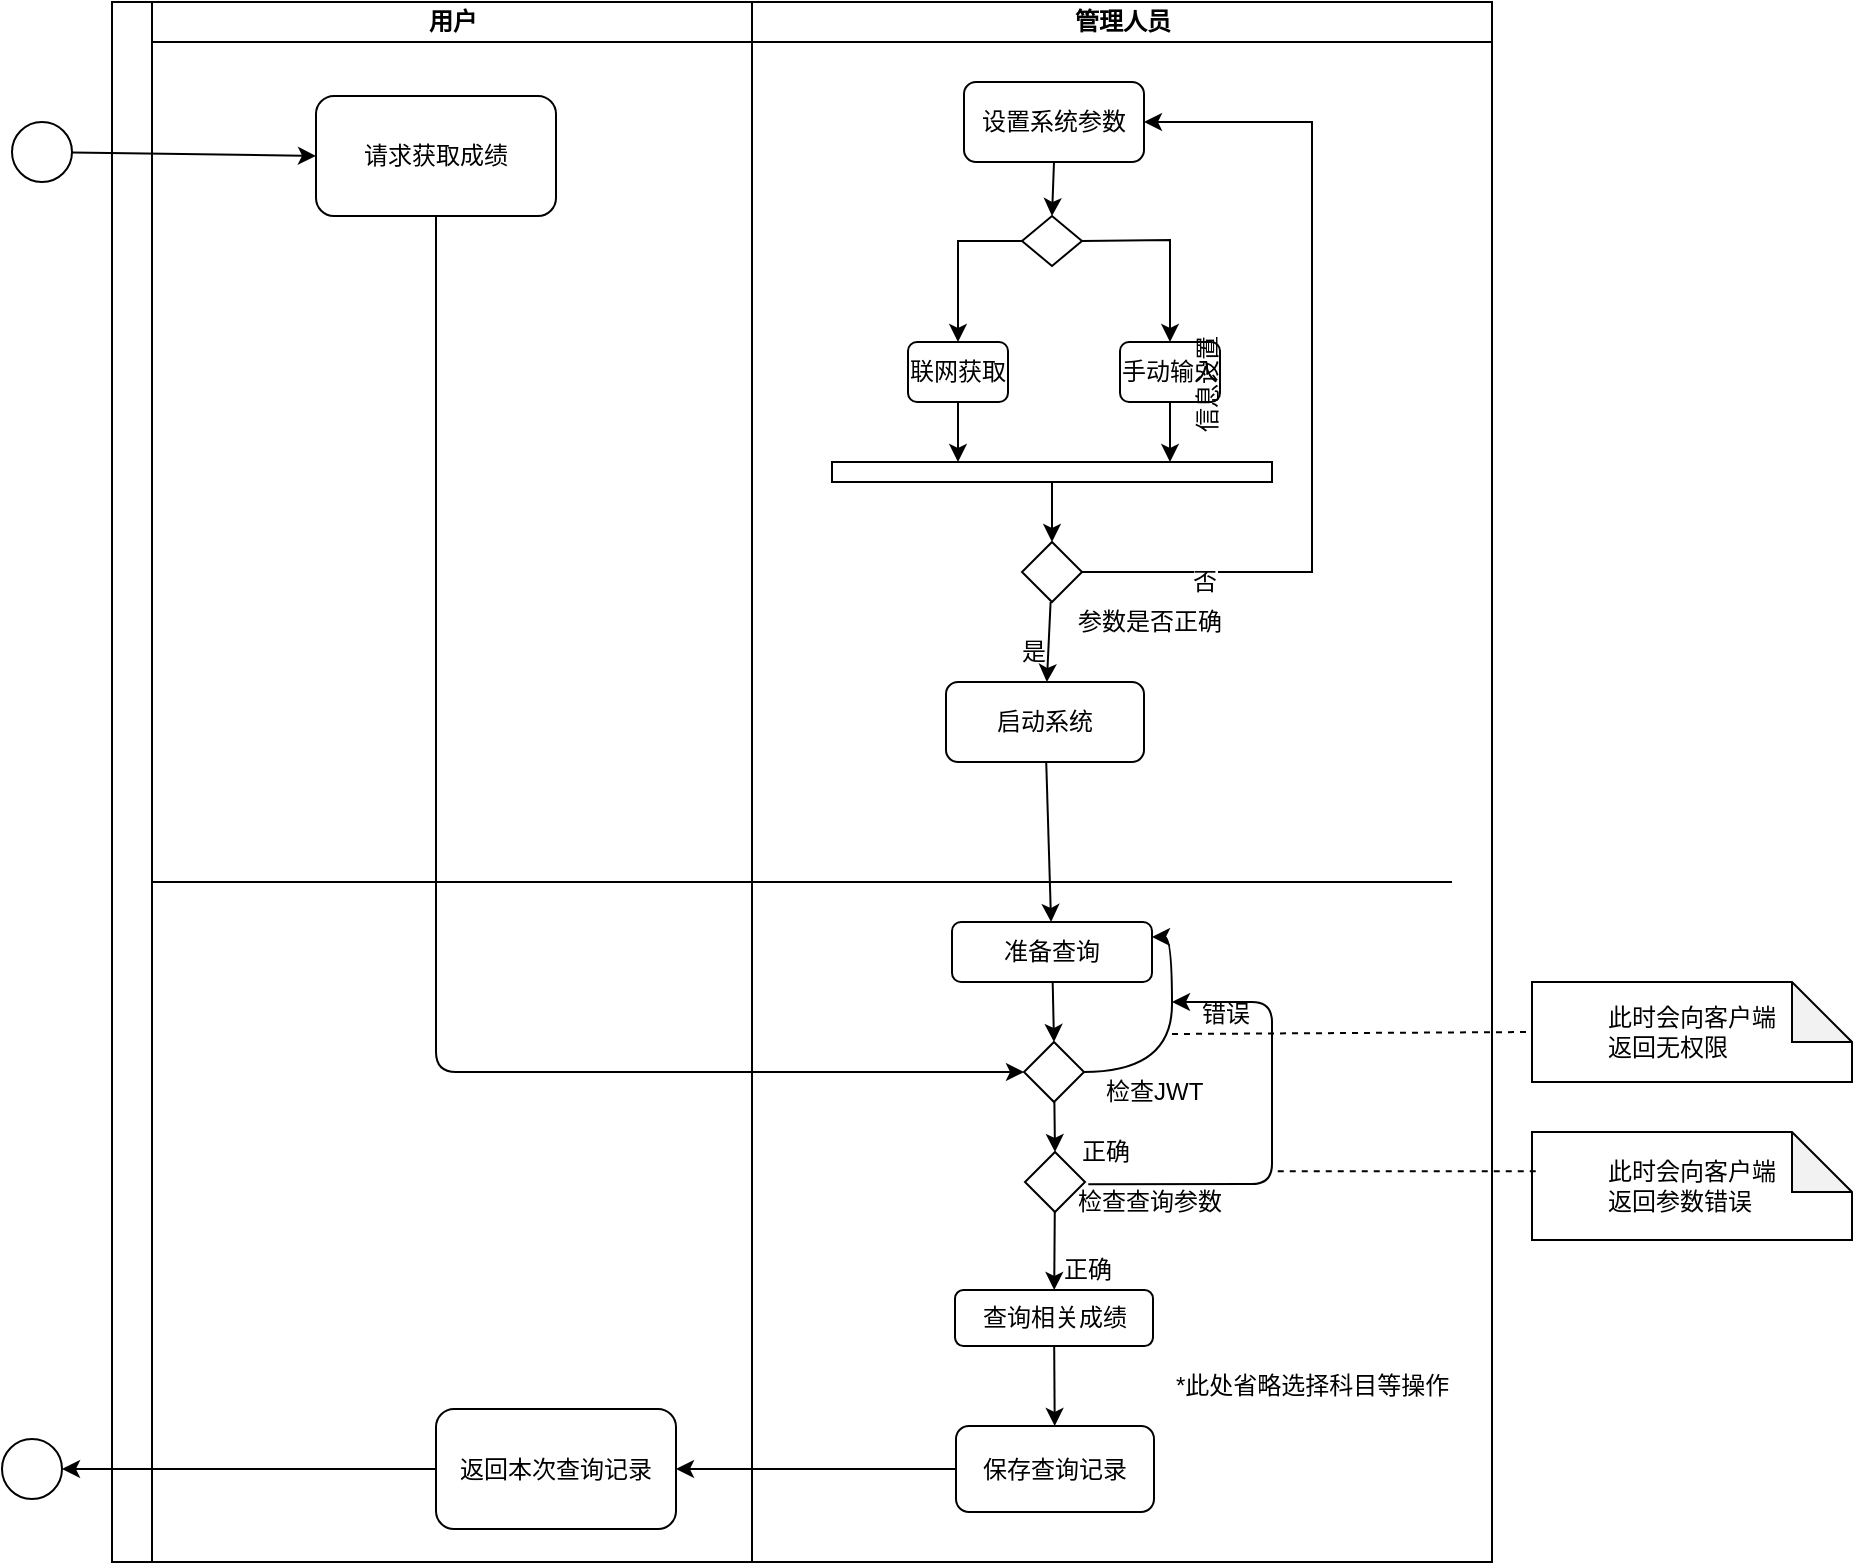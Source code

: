<mxfile version="10.6.6" type="github"><diagram id="HH4Rcmx1sCGyUs4hJlAo" name="ç¬¬ 1 é¡µ"><mxGraphModel dx="1075" dy="725" grid="1" gridSize="10" guides="1" tooltips="1" connect="1" arrows="1" fold="1" page="1" pageScale="1" pageWidth="1100" pageHeight="850" math="0" shadow="0"><root><mxCell id="0"/><mxCell id="1" parent="0"/><mxCell id="1YA0YuI48MspEAxQZ8LA-22" value="" style="swimlane;html=1;childLayout=stackLayout;resizeParent=1;resizeParentMax=0;startSize=20;horizontal=0;horizontalStack=1;rounded=0;shadow=0;glass=0;fillColor=none;" parent="1" vertex="1"><mxGeometry x="70" y="30" width="320" height="780" as="geometry"/></mxCell><mxCell id="1YA0YuI48MspEAxQZ8LA-24" value="用户" style="swimlane;html=1;startSize=20;" parent="1YA0YuI48MspEAxQZ8LA-22" vertex="1"><mxGeometry x="20" width="300" height="780" as="geometry"/></mxCell><mxCell id="1YA0YuI48MspEAxQZ8LA-79" value="请求获取成绩" style="rounded=1;whiteSpace=wrap;html=1;shadow=0;glass=0;fillColor=none;" parent="1YA0YuI48MspEAxQZ8LA-24" vertex="1"><mxGeometry x="82" y="47" width="120" height="60" as="geometry"/></mxCell><mxCell id="1YA0YuI48MspEAxQZ8LA-98" value="返回本次查询记录" style="rounded=1;whiteSpace=wrap;html=1;shadow=0;glass=0;labelBackgroundColor=none;fillColor=none;strokeColor=#000000;fontColor=#000000;" parent="1YA0YuI48MspEAxQZ8LA-24" vertex="1"><mxGeometry x="142" y="703.5" width="120" height="60" as="geometry"/></mxCell><mxCell id="lh6pwDA21s1pLN0q5b2z-4" value="" style="endArrow=none;html=1;fontColor=#000000;" parent="1YA0YuI48MspEAxQZ8LA-24" edge="1"><mxGeometry width="50" height="50" relative="1" as="geometry"><mxPoint y="440" as="sourcePoint"/><mxPoint x="650" y="440" as="targetPoint"/></mxGeometry></mxCell><mxCell id="1YA0YuI48MspEAxQZ8LA-106" value="" style="rounded=0;orthogonalLoop=1;jettySize=auto;html=1;fontColor=#000000;entryX=0;entryY=0.5;entryDx=0;entryDy=0;" parent="1" source="1YA0YuI48MspEAxQZ8LA-37" target="1YA0YuI48MspEAxQZ8LA-79" edge="1"><mxGeometry relative="1" as="geometry"/></mxCell><mxCell id="1YA0YuI48MspEAxQZ8LA-37" value="" style="ellipse;whiteSpace=wrap;html=1;rounded=0;shadow=0;labelBackgroundColor=none;strokeColor=#000000;strokeWidth=1;fillColor=#ffffff;fontFamily=Verdana;fontSize=8;fontColor=#000000;align=center;" parent="1" vertex="1"><mxGeometry x="20" y="90" width="30" height="30" as="geometry"/></mxCell><mxCell id="1YA0YuI48MspEAxQZ8LA-23" value="管理人员" style="swimlane;html=1;startSize=20;swimlaneFillColor=none;" parent="1" vertex="1"><mxGeometry x="390" y="30" width="370" height="780" as="geometry"/></mxCell><mxCell id="1YA0YuI48MspEAxQZ8LA-33" value="" style="rounded=0;orthogonalLoop=1;jettySize=auto;html=1;exitX=0.5;exitY=1;exitDx=0;exitDy=0;entryX=0.5;entryY=0;entryDx=0;entryDy=0;entryPerimeter=0;" parent="1YA0YuI48MspEAxQZ8LA-23" edge="1" target="1YA0YuI48MspEAxQZ8LA-45" source="1YA0YuI48MspEAxQZ8LA-36"><mxGeometry relative="1" as="geometry"><mxPoint x="150.294" y="90" as="sourcePoint"/><mxPoint x="150.294" y="110" as="targetPoint"/></mxGeometry></mxCell><mxCell id="1YA0YuI48MspEAxQZ8LA-36" value="设置系统参数" style="rounded=1;whiteSpace=wrap;html=1;shadow=0;glass=0;fillColor=none;" parent="1YA0YuI48MspEAxQZ8LA-23" vertex="1"><mxGeometry x="106" y="40" width="90" height="40" as="geometry"/></mxCell><mxCell id="1YA0YuI48MspEAxQZ8LA-64" style="rounded=0;orthogonalLoop=1;jettySize=auto;html=1;entryX=0.5;entryY=0;entryDx=0;entryDy=0;exitX=1;exitY=0.5;exitDx=0;exitDy=0;exitPerimeter=0;" parent="1YA0YuI48MspEAxQZ8LA-23" source="1YA0YuI48MspEAxQZ8LA-45" target="1YA0YuI48MspEAxQZ8LA-50" edge="1"><mxGeometry relative="1" as="geometry"><Array as="points"><mxPoint x="209" y="119"/></Array></mxGeometry></mxCell><mxCell id="1YA0YuI48MspEAxQZ8LA-45" value="" style="strokeWidth=1;html=1;shape=mxgraph.flowchart.decision;whiteSpace=wrap;rounded=1;shadow=0;labelBackgroundColor=none;fillColor=#ffffff;fontFamily=Verdana;fontSize=8;fontColor=#000000;align=center;" parent="1YA0YuI48MspEAxQZ8LA-23" vertex="1"><mxGeometry x="135" y="107" width="30" height="25" as="geometry"/></mxCell><mxCell id="sq8Y9juPol22z2N5JmLT-5" value="" style="edgeStyle=none;rounded=0;orthogonalLoop=1;jettySize=auto;html=1;" edge="1" parent="1YA0YuI48MspEAxQZ8LA-23" source="1YA0YuI48MspEAxQZ8LA-50"><mxGeometry relative="1" as="geometry"><mxPoint x="209" y="230" as="targetPoint"/></mxGeometry></mxCell><mxCell id="1YA0YuI48MspEAxQZ8LA-50" value="手动输入" style="rounded=1;whiteSpace=wrap;html=1;shadow=0;glass=0;fillColor=none;" parent="1YA0YuI48MspEAxQZ8LA-23" vertex="1"><mxGeometry x="184" y="170" width="50" height="30" as="geometry"/></mxCell><mxCell id="1YA0YuI48MspEAxQZ8LA-69" value="" style="rounded=0;whiteSpace=wrap;html=1;shadow=0;glass=0;fillColor=none;labelBackgroundColor=#000000;" parent="1YA0YuI48MspEAxQZ8LA-23" vertex="1"><mxGeometry x="40" y="230" width="220" height="10" as="geometry"/></mxCell><mxCell id="1YA0YuI48MspEAxQZ8LA-78" style="edgeStyle=none;rounded=0;orthogonalLoop=1;jettySize=auto;html=1;entryX=1;entryY=0.5;entryDx=0;entryDy=0;" parent="1YA0YuI48MspEAxQZ8LA-23" source="1YA0YuI48MspEAxQZ8LA-76" target="1YA0YuI48MspEAxQZ8LA-36" edge="1"><mxGeometry relative="1" as="geometry"><Array as="points"><mxPoint x="280" y="285"/><mxPoint x="280" y="60"/></Array></mxGeometry></mxCell><mxCell id="1YA0YuI48MspEAxQZ8LA-107" value="否" style="text;html=1;resizable=0;points=[];align=center;verticalAlign=middle;labelBackgroundColor=#ffffff;fontColor=#000000;" parent="1YA0YuI48MspEAxQZ8LA-78" vertex="1" connectable="0"><mxGeometry x="-0.712" y="-5" relative="1" as="geometry"><mxPoint as="offset"/></mxGeometry></mxCell><mxCell id="sq8Y9juPol22z2N5JmLT-6" value="" style="edgeStyle=none;rounded=0;orthogonalLoop=1;jettySize=auto;html=1;" edge="1" parent="1YA0YuI48MspEAxQZ8LA-23" source="1YA0YuI48MspEAxQZ8LA-76" target="1YA0YuI48MspEAxQZ8LA-122"><mxGeometry relative="1" as="geometry"/></mxCell><mxCell id="1YA0YuI48MspEAxQZ8LA-76" value="" style="strokeWidth=1;html=1;shape=mxgraph.flowchart.decision;whiteSpace=wrap;rounded=1;shadow=0;labelBackgroundColor=none;fillColor=#ffffff;fontFamily=Verdana;fontSize=8;fontColor=#000000;align=center;" parent="1YA0YuI48MspEAxQZ8LA-23" vertex="1"><mxGeometry x="135" y="270.0" width="30" height="30" as="geometry"/></mxCell><mxCell id="1YA0YuI48MspEAxQZ8LA-77" value="" style="edgeStyle=none;rounded=0;orthogonalLoop=1;jettySize=auto;html=1;exitX=0.5;exitY=1;exitDx=0;exitDy=0;" parent="1YA0YuI48MspEAxQZ8LA-23" source="1YA0YuI48MspEAxQZ8LA-69" target="1YA0YuI48MspEAxQZ8LA-76" edge="1"><mxGeometry relative="1" as="geometry"/></mxCell><mxCell id="sq8Y9juPol22z2N5JmLT-3" value="" style="edgeStyle=none;rounded=0;orthogonalLoop=1;jettySize=auto;html=1;" edge="1" parent="1YA0YuI48MspEAxQZ8LA-23" source="1YA0YuI48MspEAxQZ8LA-62"><mxGeometry relative="1" as="geometry"><mxPoint x="103" y="230" as="targetPoint"/></mxGeometry></mxCell><mxCell id="1YA0YuI48MspEAxQZ8LA-62" value="联网获取" style="rounded=1;whiteSpace=wrap;html=1;shadow=0;glass=0;fillColor=none;" parent="1YA0YuI48MspEAxQZ8LA-23" vertex="1"><mxGeometry x="78" y="170" width="50" height="30" as="geometry"/></mxCell><mxCell id="1YA0YuI48MspEAxQZ8LA-63" style="edgeStyle=orthogonalEdgeStyle;rounded=0;orthogonalLoop=1;jettySize=auto;html=1;entryX=0.5;entryY=0;entryDx=0;entryDy=0;" parent="1YA0YuI48MspEAxQZ8LA-23" source="1YA0YuI48MspEAxQZ8LA-45" target="1YA0YuI48MspEAxQZ8LA-62" edge="1"><mxGeometry relative="1" as="geometry"/></mxCell><mxCell id="1YA0YuI48MspEAxQZ8LA-84" value="参数是否正确" style="text;html=1;resizable=0;points=[];autosize=1;align=left;verticalAlign=top;spacingTop=-4;horizontal=1;" parent="1YA0YuI48MspEAxQZ8LA-23" vertex="1"><mxGeometry x="160.5" y="300" width="90" height="20" as="geometry"/></mxCell><mxCell id="1YA0YuI48MspEAxQZ8LA-116" style="edgeStyle=none;rounded=0;orthogonalLoop=1;jettySize=auto;html=1;entryX=0.5;entryY=0;entryDx=0;entryDy=0;entryPerimeter=0;fontColor=#000000;" parent="1YA0YuI48MspEAxQZ8LA-23" source="1YA0YuI48MspEAxQZ8LA-111" target="1YA0YuI48MspEAxQZ8LA-83" edge="1"><mxGeometry relative="1" as="geometry"/></mxCell><mxCell id="1YA0YuI48MspEAxQZ8LA-111" value="准备查询" style="rounded=1;whiteSpace=wrap;html=1;shadow=0;glass=0;labelBackgroundColor=none;strokeColor=#000000;fillColor=none;fontColor=#000000;" parent="1YA0YuI48MspEAxQZ8LA-23" vertex="1"><mxGeometry x="100" y="460" width="100" height="30" as="geometry"/></mxCell><mxCell id="1YA0YuI48MspEAxQZ8LA-141" style="edgeStyle=none;rounded=0;orthogonalLoop=1;jettySize=auto;html=1;entryX=0.5;entryY=0;entryDx=0;entryDy=0;entryPerimeter=0;fontColor=#000000;" parent="1YA0YuI48MspEAxQZ8LA-23" source="1YA0YuI48MspEAxQZ8LA-83" target="1YA0YuI48MspEAxQZ8LA-135" edge="1"><mxGeometry relative="1" as="geometry"/></mxCell><mxCell id="1YA0YuI48MspEAxQZ8LA-83" value="" style="strokeWidth=1;html=1;shape=mxgraph.flowchart.decision;whiteSpace=wrap;rounded=1;shadow=0;labelBackgroundColor=none;fillColor=#ffffff;fontFamily=Verdana;fontSize=8;fontColor=#000000;align=center;" parent="1YA0YuI48MspEAxQZ8LA-23" vertex="1"><mxGeometry x="136" y="520.0" width="30" height="30" as="geometry"/></mxCell><mxCell id="1YA0YuI48MspEAxQZ8LA-146" value="" style="rounded=0;orthogonalLoop=1;jettySize=auto;html=1;fontColor=#000000;" parent="1YA0YuI48MspEAxQZ8LA-23" source="1YA0YuI48MspEAxQZ8LA-93" target="1YA0YuI48MspEAxQZ8LA-100" edge="1"><mxGeometry relative="1" as="geometry"/></mxCell><mxCell id="1YA0YuI48MspEAxQZ8LA-93" value="查询相关成绩" style="rounded=1;whiteSpace=wrap;html=1;shadow=0;glass=0;fillColor=none;" parent="1YA0YuI48MspEAxQZ8LA-23" vertex="1"><mxGeometry x="101.5" y="644" width="99" height="28" as="geometry"/></mxCell><mxCell id="1YA0YuI48MspEAxQZ8LA-100" value="保存查询记录" style="rounded=1;whiteSpace=wrap;html=1;shadow=0;glass=0;fillColor=none;" parent="1YA0YuI48MspEAxQZ8LA-23" vertex="1"><mxGeometry x="102" y="712" width="99" height="43" as="geometry"/></mxCell><mxCell id="sq8Y9juPol22z2N5JmLT-9" value="" style="edgeStyle=none;rounded=0;orthogonalLoop=1;jettySize=auto;html=1;" edge="1" parent="1YA0YuI48MspEAxQZ8LA-23" source="1YA0YuI48MspEAxQZ8LA-122" target="1YA0YuI48MspEAxQZ8LA-111"><mxGeometry relative="1" as="geometry"/></mxCell><mxCell id="1YA0YuI48MspEAxQZ8LA-122" value="启动系统" style="rounded=1;whiteSpace=wrap;html=1;shadow=0;glass=0;labelBackgroundColor=none;strokeColor=#000000;fillColor=none;fontColor=#000000;" parent="1YA0YuI48MspEAxQZ8LA-23" vertex="1"><mxGeometry x="97" y="340" width="99" height="40" as="geometry"/></mxCell><mxCell id="1YA0YuI48MspEAxQZ8LA-127" value="" style="endArrow=classic;html=1;fontColor=#000000;exitX=1;exitY=0.5;exitDx=0;exitDy=0;exitPerimeter=0;entryX=1;entryY=0.25;entryDx=0;entryDy=0;edgeStyle=orthogonalEdgeStyle;curved=1;" parent="1YA0YuI48MspEAxQZ8LA-23" source="1YA0YuI48MspEAxQZ8LA-83" target="1YA0YuI48MspEAxQZ8LA-111" edge="1"><mxGeometry width="50" height="50" relative="1" as="geometry"><mxPoint x="173.952" y="535.095" as="sourcePoint"/><mxPoint x="208.238" y="467.476" as="targetPoint"/><Array as="points"><mxPoint x="210" y="535"/><mxPoint x="210" y="467"/></Array></mxGeometry></mxCell><mxCell id="1YA0YuI48MspEAxQZ8LA-142" value="" style="edgeStyle=none;rounded=0;orthogonalLoop=1;jettySize=auto;html=1;fontColor=#000000;" parent="1YA0YuI48MspEAxQZ8LA-23" source="1YA0YuI48MspEAxQZ8LA-135" target="1YA0YuI48MspEAxQZ8LA-93" edge="1"><mxGeometry relative="1" as="geometry"/></mxCell><mxCell id="1YA0YuI48MspEAxQZ8LA-135" value="" style="strokeWidth=1;html=1;shape=mxgraph.flowchart.decision;whiteSpace=wrap;rounded=1;shadow=0;labelBackgroundColor=none;fillColor=#ffffff;fontFamily=Verdana;fontSize=8;fontColor=#000000;align=center;" parent="1YA0YuI48MspEAxQZ8LA-23" vertex="1"><mxGeometry x="136.5" y="575.0" width="30" height="30" as="geometry"/></mxCell><mxCell id="1YA0YuI48MspEAxQZ8LA-140" value="检查查询参数" style="text;html=1;resizable=0;points=[];autosize=1;align=left;verticalAlign=top;spacingTop=-4;fontColor=#000000;" parent="1YA0YuI48MspEAxQZ8LA-23" vertex="1"><mxGeometry x="160.5" y="590" width="90" height="20" as="geometry"/></mxCell><mxCell id="1YA0YuI48MspEAxQZ8LA-109" value="信息设置" style="text;html=1;resizable=0;points=[];autosize=1;align=left;verticalAlign=middle;spacingTop=-4;fontColor=#000000;horizontal=0;textDirection=rtl;direction=south;" parent="1YA0YuI48MspEAxQZ8LA-23" vertex="1"><mxGeometry x="220" y="110" width="20" height="60" as="geometry"/></mxCell><mxCell id="sq8Y9juPol22z2N5JmLT-7" style="edgeStyle=none;rounded=0;orthogonalLoop=1;jettySize=auto;html=1;exitX=0.75;exitY=1;exitDx=0;exitDy=0;" edge="1" parent="1YA0YuI48MspEAxQZ8LA-23" source="1YA0YuI48MspEAxQZ8LA-122" target="1YA0YuI48MspEAxQZ8LA-122"><mxGeometry relative="1" as="geometry"/></mxCell><mxCell id="sq8Y9juPol22z2N5JmLT-10" value="*此处省略选择科目等操作" style="text;html=1;resizable=0;points=[];autosize=1;align=left;verticalAlign=top;spacingTop=-4;" vertex="1" parent="1YA0YuI48MspEAxQZ8LA-23"><mxGeometry x="210" y="682" width="150" height="20" as="geometry"/></mxCell><mxCell id="sq8Y9juPol22z2N5JmLT-12" value="" style="endArrow=none;dashed=1;html=1;entryX=0;entryY=0.5;entryDx=0;entryDy=0;entryPerimeter=0;exitX=0.95;exitY=0.969;exitDx=0;exitDy=0;exitPerimeter=0;" edge="1" parent="1YA0YuI48MspEAxQZ8LA-23"><mxGeometry width="50" height="50" relative="1" as="geometry"><mxPoint x="262.882" y="584.588" as="sourcePoint"/><mxPoint x="392.294" y="584.588" as="targetPoint"/></mxGeometry></mxCell><mxCell id="1YA0YuI48MspEAxQZ8LA-113" value="" style="endArrow=classic;html=1;fontColor=#000000;exitX=0.5;exitY=1;exitDx=0;exitDy=0;entryX=0;entryY=0.5;entryDx=0;entryDy=0;entryPerimeter=0;edgeStyle=orthogonalEdgeStyle;" parent="1" source="1YA0YuI48MspEAxQZ8LA-79" target="1YA0YuI48MspEAxQZ8LA-83" edge="1"><mxGeometry width="50" height="50" relative="1" as="geometry"><mxPoint x="290" y="400" as="sourcePoint"/><mxPoint x="340" y="350" as="targetPoint"/></mxGeometry></mxCell><mxCell id="1YA0YuI48MspEAxQZ8LA-117" value="检查JWT" style="text;html=1;resizable=0;points=[];autosize=1;align=left;verticalAlign=top;spacingTop=-4;fontColor=#000000;" parent="1" vertex="1"><mxGeometry x="565" y="565" width="60" height="20" as="geometry"/></mxCell><mxCell id="1YA0YuI48MspEAxQZ8LA-99" style="rounded=0;orthogonalLoop=1;jettySize=auto;html=1;entryX=1;entryY=0.5;entryDx=0;entryDy=0;exitX=0;exitY=0.5;exitDx=0;exitDy=0;" parent="1" source="1YA0YuI48MspEAxQZ8LA-100" target="1YA0YuI48MspEAxQZ8LA-98" edge="1"><mxGeometry relative="1" as="geometry"/></mxCell><mxCell id="1YA0YuI48MspEAxQZ8LA-118" value="正确" style="text;html=1;resizable=0;points=[];autosize=1;align=left;verticalAlign=top;spacingTop=-4;fontColor=#000000;" parent="1" vertex="1"><mxGeometry x="553" y="595" width="40" height="20" as="geometry"/></mxCell><mxCell id="1YA0YuI48MspEAxQZ8LA-128" value="错误" style="text;html=1;resizable=0;points=[];autosize=1;align=left;verticalAlign=top;spacingTop=-4;fontColor=#000000;" parent="1" vertex="1"><mxGeometry x="613" y="526" width="40" height="20" as="geometry"/></mxCell><mxCell id="1YA0YuI48MspEAxQZ8LA-130" value="" style="ellipse;whiteSpace=wrap;html=1;rounded=0;shadow=0;labelBackgroundColor=none;strokeColor=#000000;strokeWidth=1;fillColor=#ffffff;fontFamily=Verdana;fontSize=8;fontColor=#000000;align=center;" parent="1" vertex="1"><mxGeometry x="15" y="748.5" width="30" height="30" as="geometry"/></mxCell><mxCell id="1YA0YuI48MspEAxQZ8LA-131" style="edgeStyle=orthogonalEdgeStyle;rounded=0;orthogonalLoop=1;jettySize=auto;html=1;entryX=1;entryY=0.5;entryDx=0;entryDy=0;fontColor=#000000;" parent="1" source="1YA0YuI48MspEAxQZ8LA-98" target="1YA0YuI48MspEAxQZ8LA-130" edge="1"><mxGeometry relative="1" as="geometry"/></mxCell><mxCell id="1YA0YuI48MspEAxQZ8LA-143" value="正确" style="text;html=1;resizable=0;points=[];autosize=1;align=left;verticalAlign=top;spacingTop=-4;fontColor=#000000;" parent="1" vertex="1"><mxGeometry x="544" y="654" width="40" height="20" as="geometry"/></mxCell><mxCell id="1YA0YuI48MspEAxQZ8LA-144" value="" style="endArrow=classic;html=1;fontColor=#000000;exitX=0.085;exitY=0.058;exitDx=0;exitDy=0;exitPerimeter=0;" parent="1" source="1YA0YuI48MspEAxQZ8LA-140" edge="1"><mxGeometry width="50" height="50" relative="1" as="geometry"><mxPoint x="580" y="640" as="sourcePoint"/><mxPoint x="600" y="530" as="targetPoint"/><Array as="points"><mxPoint x="650" y="621"/><mxPoint x="650" y="530"/></Array></mxGeometry></mxCell><mxCell id="1YA0YuI48MspEAxQZ8LA-129" value="&lt;div style=&quot;text-align: left&quot;&gt;&lt;span&gt;此时会向客户端&lt;/span&gt;&lt;/div&gt;&lt;div style=&quot;text-align: left&quot;&gt;&lt;span&gt;返回无权限&lt;/span&gt;&lt;/div&gt;" style="shape=note;whiteSpace=wrap;html=1;backgroundOutline=1;darkOpacity=0.05;rounded=0;shadow=0;glass=0;labelBackgroundColor=none;strokeColor=#000000;fillColor=none;fontColor=#000000;" parent="1" vertex="1"><mxGeometry x="780" y="520" width="160" height="50" as="geometry"/></mxCell><mxCell id="1YA0YuI48MspEAxQZ8LA-145" value="此时会向客户端&lt;br&gt;&lt;div style=&quot;text-align: left&quot;&gt;&lt;span&gt;返回参数错误&lt;/span&gt;&lt;/div&gt;" style="shape=note;whiteSpace=wrap;html=1;backgroundOutline=1;darkOpacity=0.05;rounded=0;shadow=0;glass=0;labelBackgroundColor=none;strokeColor=#000000;fillColor=none;fontColor=#000000;" parent="1" vertex="1"><mxGeometry x="780" y="595" width="160" height="54" as="geometry"/></mxCell><mxCell id="sq8Y9juPol22z2N5JmLT-8" value="是" style="text;html=1;resizable=0;points=[];autosize=1;align=left;verticalAlign=top;spacingTop=-4;" vertex="1" parent="1"><mxGeometry x="523" y="345" width="30" height="20" as="geometry"/></mxCell><mxCell id="sq8Y9juPol22z2N5JmLT-11" value="" style="endArrow=none;dashed=1;html=1;entryX=0;entryY=0.5;entryDx=0;entryDy=0;entryPerimeter=0;" edge="1" parent="1" target="1YA0YuI48MspEAxQZ8LA-129"><mxGeometry width="50" height="50" relative="1" as="geometry"><mxPoint x="600" y="546" as="sourcePoint"/><mxPoint x="730" y="550" as="targetPoint"/></mxGeometry></mxCell></root></mxGraphModel></diagram></mxfile>